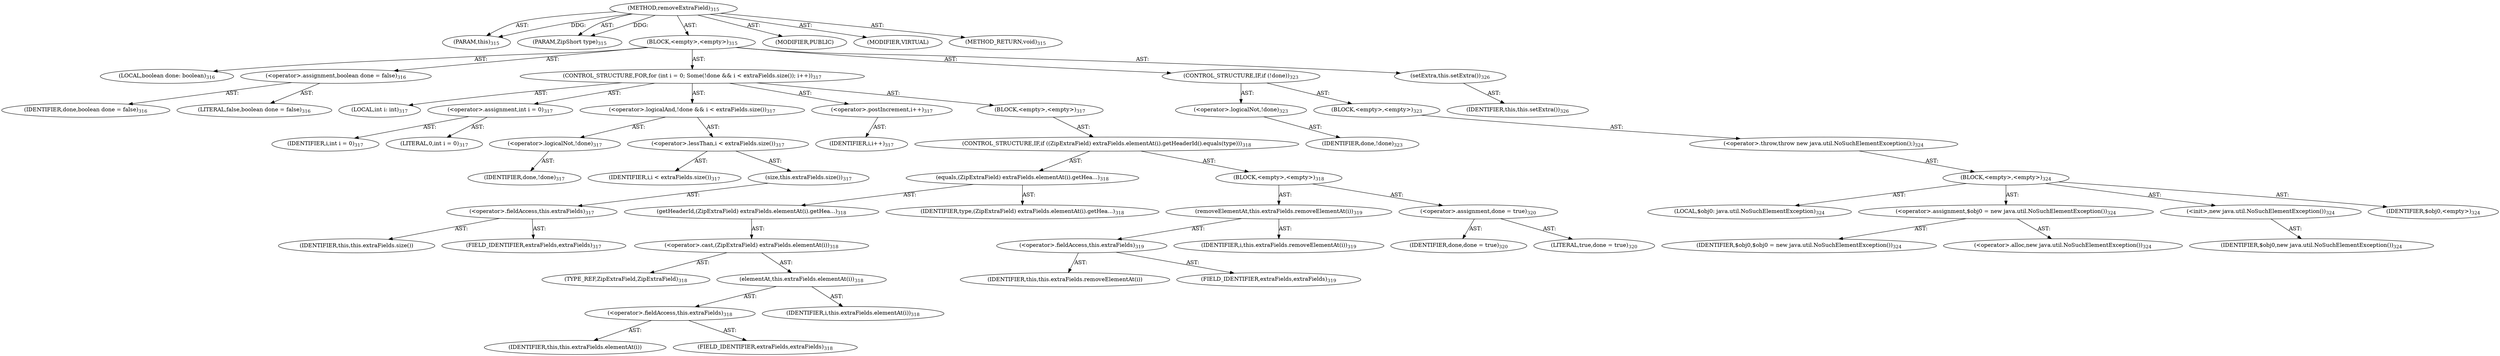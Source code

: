 digraph "removeExtraField" {  
"111669149712" [label = <(METHOD,removeExtraField)<SUB>315</SUB>> ]
"115964116998" [label = <(PARAM,this)<SUB>315</SUB>> ]
"115964117025" [label = <(PARAM,ZipShort type)<SUB>315</SUB>> ]
"25769803806" [label = <(BLOCK,&lt;empty&gt;,&lt;empty&gt;)<SUB>315</SUB>> ]
"94489280525" [label = <(LOCAL,boolean done: boolean)<SUB>316</SUB>> ]
"30064771252" [label = <(&lt;operator&gt;.assignment,boolean done = false)<SUB>316</SUB>> ]
"68719476888" [label = <(IDENTIFIER,done,boolean done = false)<SUB>316</SUB>> ]
"90194313250" [label = <(LITERAL,false,boolean done = false)<SUB>316</SUB>> ]
"47244640270" [label = <(CONTROL_STRUCTURE,FOR,for (int i = 0; Some(!done &amp;&amp; i &lt; extraFields.size()); i++))<SUB>317</SUB>> ]
"94489280526" [label = <(LOCAL,int i: int)<SUB>317</SUB>> ]
"30064771253" [label = <(&lt;operator&gt;.assignment,int i = 0)<SUB>317</SUB>> ]
"68719476889" [label = <(IDENTIFIER,i,int i = 0)<SUB>317</SUB>> ]
"90194313251" [label = <(LITERAL,0,int i = 0)<SUB>317</SUB>> ]
"30064771254" [label = <(&lt;operator&gt;.logicalAnd,!done &amp;&amp; i &lt; extraFields.size())<SUB>317</SUB>> ]
"30064771255" [label = <(&lt;operator&gt;.logicalNot,!done)<SUB>317</SUB>> ]
"68719476890" [label = <(IDENTIFIER,done,!done)<SUB>317</SUB>> ]
"30064771256" [label = <(&lt;operator&gt;.lessThan,i &lt; extraFields.size())<SUB>317</SUB>> ]
"68719476891" [label = <(IDENTIFIER,i,i &lt; extraFields.size())<SUB>317</SUB>> ]
"30064771257" [label = <(size,this.extraFields.size())<SUB>317</SUB>> ]
"30064771258" [label = <(&lt;operator&gt;.fieldAccess,this.extraFields)<SUB>317</SUB>> ]
"68719476892" [label = <(IDENTIFIER,this,this.extraFields.size())> ]
"55834574890" [label = <(FIELD_IDENTIFIER,extraFields,extraFields)<SUB>317</SUB>> ]
"30064771259" [label = <(&lt;operator&gt;.postIncrement,i++)<SUB>317</SUB>> ]
"68719476893" [label = <(IDENTIFIER,i,i++)<SUB>317</SUB>> ]
"25769803807" [label = <(BLOCK,&lt;empty&gt;,&lt;empty&gt;)<SUB>317</SUB>> ]
"47244640271" [label = <(CONTROL_STRUCTURE,IF,if ((ZipExtraField) extraFields.elementAt(i).getHeaderId().equals(type)))<SUB>318</SUB>> ]
"30064771260" [label = <(equals,(ZipExtraField) extraFields.elementAt(i).getHea...)<SUB>318</SUB>> ]
"30064771261" [label = <(getHeaderId,(ZipExtraField) extraFields.elementAt(i).getHea...)<SUB>318</SUB>> ]
"30064771262" [label = <(&lt;operator&gt;.cast,(ZipExtraField) extraFields.elementAt(i))<SUB>318</SUB>> ]
"180388626441" [label = <(TYPE_REF,ZipExtraField,ZipExtraField)<SUB>318</SUB>> ]
"30064771263" [label = <(elementAt,this.extraFields.elementAt(i))<SUB>318</SUB>> ]
"30064771264" [label = <(&lt;operator&gt;.fieldAccess,this.extraFields)<SUB>318</SUB>> ]
"68719476894" [label = <(IDENTIFIER,this,this.extraFields.elementAt(i))> ]
"55834574891" [label = <(FIELD_IDENTIFIER,extraFields,extraFields)<SUB>318</SUB>> ]
"68719476895" [label = <(IDENTIFIER,i,this.extraFields.elementAt(i))<SUB>318</SUB>> ]
"68719476896" [label = <(IDENTIFIER,type,(ZipExtraField) extraFields.elementAt(i).getHea...)<SUB>318</SUB>> ]
"25769803808" [label = <(BLOCK,&lt;empty&gt;,&lt;empty&gt;)<SUB>318</SUB>> ]
"30064771265" [label = <(removeElementAt,this.extraFields.removeElementAt(i))<SUB>319</SUB>> ]
"30064771266" [label = <(&lt;operator&gt;.fieldAccess,this.extraFields)<SUB>319</SUB>> ]
"68719476897" [label = <(IDENTIFIER,this,this.extraFields.removeElementAt(i))> ]
"55834574892" [label = <(FIELD_IDENTIFIER,extraFields,extraFields)<SUB>319</SUB>> ]
"68719476898" [label = <(IDENTIFIER,i,this.extraFields.removeElementAt(i))<SUB>319</SUB>> ]
"30064771267" [label = <(&lt;operator&gt;.assignment,done = true)<SUB>320</SUB>> ]
"68719476899" [label = <(IDENTIFIER,done,done = true)<SUB>320</SUB>> ]
"90194313252" [label = <(LITERAL,true,done = true)<SUB>320</SUB>> ]
"47244640272" [label = <(CONTROL_STRUCTURE,IF,if (!done))<SUB>323</SUB>> ]
"30064771268" [label = <(&lt;operator&gt;.logicalNot,!done)<SUB>323</SUB>> ]
"68719476900" [label = <(IDENTIFIER,done,!done)<SUB>323</SUB>> ]
"25769803809" [label = <(BLOCK,&lt;empty&gt;,&lt;empty&gt;)<SUB>323</SUB>> ]
"30064771269" [label = <(&lt;operator&gt;.throw,throw new java.util.NoSuchElementException();)<SUB>324</SUB>> ]
"25769803810" [label = <(BLOCK,&lt;empty&gt;,&lt;empty&gt;)<SUB>324</SUB>> ]
"94489280527" [label = <(LOCAL,$obj0: java.util.NoSuchElementException)<SUB>324</SUB>> ]
"30064771270" [label = <(&lt;operator&gt;.assignment,$obj0 = new java.util.NoSuchElementException())<SUB>324</SUB>> ]
"68719476901" [label = <(IDENTIFIER,$obj0,$obj0 = new java.util.NoSuchElementException())<SUB>324</SUB>> ]
"30064771271" [label = <(&lt;operator&gt;.alloc,new java.util.NoSuchElementException())<SUB>324</SUB>> ]
"30064771272" [label = <(&lt;init&gt;,new java.util.NoSuchElementException())<SUB>324</SUB>> ]
"68719476902" [label = <(IDENTIFIER,$obj0,new java.util.NoSuchElementException())<SUB>324</SUB>> ]
"68719476903" [label = <(IDENTIFIER,$obj0,&lt;empty&gt;)<SUB>324</SUB>> ]
"30064771273" [label = <(setExtra,this.setExtra())<SUB>326</SUB>> ]
"68719476752" [label = <(IDENTIFIER,this,this.setExtra())<SUB>326</SUB>> ]
"133143986217" [label = <(MODIFIER,PUBLIC)> ]
"133143986218" [label = <(MODIFIER,VIRTUAL)> ]
"128849018896" [label = <(METHOD_RETURN,void)<SUB>315</SUB>> ]
  "111669149712" -> "115964116998"  [ label = "AST: "] 
  "111669149712" -> "115964117025"  [ label = "AST: "] 
  "111669149712" -> "25769803806"  [ label = "AST: "] 
  "111669149712" -> "133143986217"  [ label = "AST: "] 
  "111669149712" -> "133143986218"  [ label = "AST: "] 
  "111669149712" -> "128849018896"  [ label = "AST: "] 
  "25769803806" -> "94489280525"  [ label = "AST: "] 
  "25769803806" -> "30064771252"  [ label = "AST: "] 
  "25769803806" -> "47244640270"  [ label = "AST: "] 
  "25769803806" -> "47244640272"  [ label = "AST: "] 
  "25769803806" -> "30064771273"  [ label = "AST: "] 
  "30064771252" -> "68719476888"  [ label = "AST: "] 
  "30064771252" -> "90194313250"  [ label = "AST: "] 
  "47244640270" -> "94489280526"  [ label = "AST: "] 
  "47244640270" -> "30064771253"  [ label = "AST: "] 
  "47244640270" -> "30064771254"  [ label = "AST: "] 
  "47244640270" -> "30064771259"  [ label = "AST: "] 
  "47244640270" -> "25769803807"  [ label = "AST: "] 
  "30064771253" -> "68719476889"  [ label = "AST: "] 
  "30064771253" -> "90194313251"  [ label = "AST: "] 
  "30064771254" -> "30064771255"  [ label = "AST: "] 
  "30064771254" -> "30064771256"  [ label = "AST: "] 
  "30064771255" -> "68719476890"  [ label = "AST: "] 
  "30064771256" -> "68719476891"  [ label = "AST: "] 
  "30064771256" -> "30064771257"  [ label = "AST: "] 
  "30064771257" -> "30064771258"  [ label = "AST: "] 
  "30064771258" -> "68719476892"  [ label = "AST: "] 
  "30064771258" -> "55834574890"  [ label = "AST: "] 
  "30064771259" -> "68719476893"  [ label = "AST: "] 
  "25769803807" -> "47244640271"  [ label = "AST: "] 
  "47244640271" -> "30064771260"  [ label = "AST: "] 
  "47244640271" -> "25769803808"  [ label = "AST: "] 
  "30064771260" -> "30064771261"  [ label = "AST: "] 
  "30064771260" -> "68719476896"  [ label = "AST: "] 
  "30064771261" -> "30064771262"  [ label = "AST: "] 
  "30064771262" -> "180388626441"  [ label = "AST: "] 
  "30064771262" -> "30064771263"  [ label = "AST: "] 
  "30064771263" -> "30064771264"  [ label = "AST: "] 
  "30064771263" -> "68719476895"  [ label = "AST: "] 
  "30064771264" -> "68719476894"  [ label = "AST: "] 
  "30064771264" -> "55834574891"  [ label = "AST: "] 
  "25769803808" -> "30064771265"  [ label = "AST: "] 
  "25769803808" -> "30064771267"  [ label = "AST: "] 
  "30064771265" -> "30064771266"  [ label = "AST: "] 
  "30064771265" -> "68719476898"  [ label = "AST: "] 
  "30064771266" -> "68719476897"  [ label = "AST: "] 
  "30064771266" -> "55834574892"  [ label = "AST: "] 
  "30064771267" -> "68719476899"  [ label = "AST: "] 
  "30064771267" -> "90194313252"  [ label = "AST: "] 
  "47244640272" -> "30064771268"  [ label = "AST: "] 
  "47244640272" -> "25769803809"  [ label = "AST: "] 
  "30064771268" -> "68719476900"  [ label = "AST: "] 
  "25769803809" -> "30064771269"  [ label = "AST: "] 
  "30064771269" -> "25769803810"  [ label = "AST: "] 
  "25769803810" -> "94489280527"  [ label = "AST: "] 
  "25769803810" -> "30064771270"  [ label = "AST: "] 
  "25769803810" -> "30064771272"  [ label = "AST: "] 
  "25769803810" -> "68719476903"  [ label = "AST: "] 
  "30064771270" -> "68719476901"  [ label = "AST: "] 
  "30064771270" -> "30064771271"  [ label = "AST: "] 
  "30064771272" -> "68719476902"  [ label = "AST: "] 
  "30064771273" -> "68719476752"  [ label = "AST: "] 
  "111669149712" -> "115964116998"  [ label = "DDG: "] 
  "111669149712" -> "115964117025"  [ label = "DDG: "] 
}
